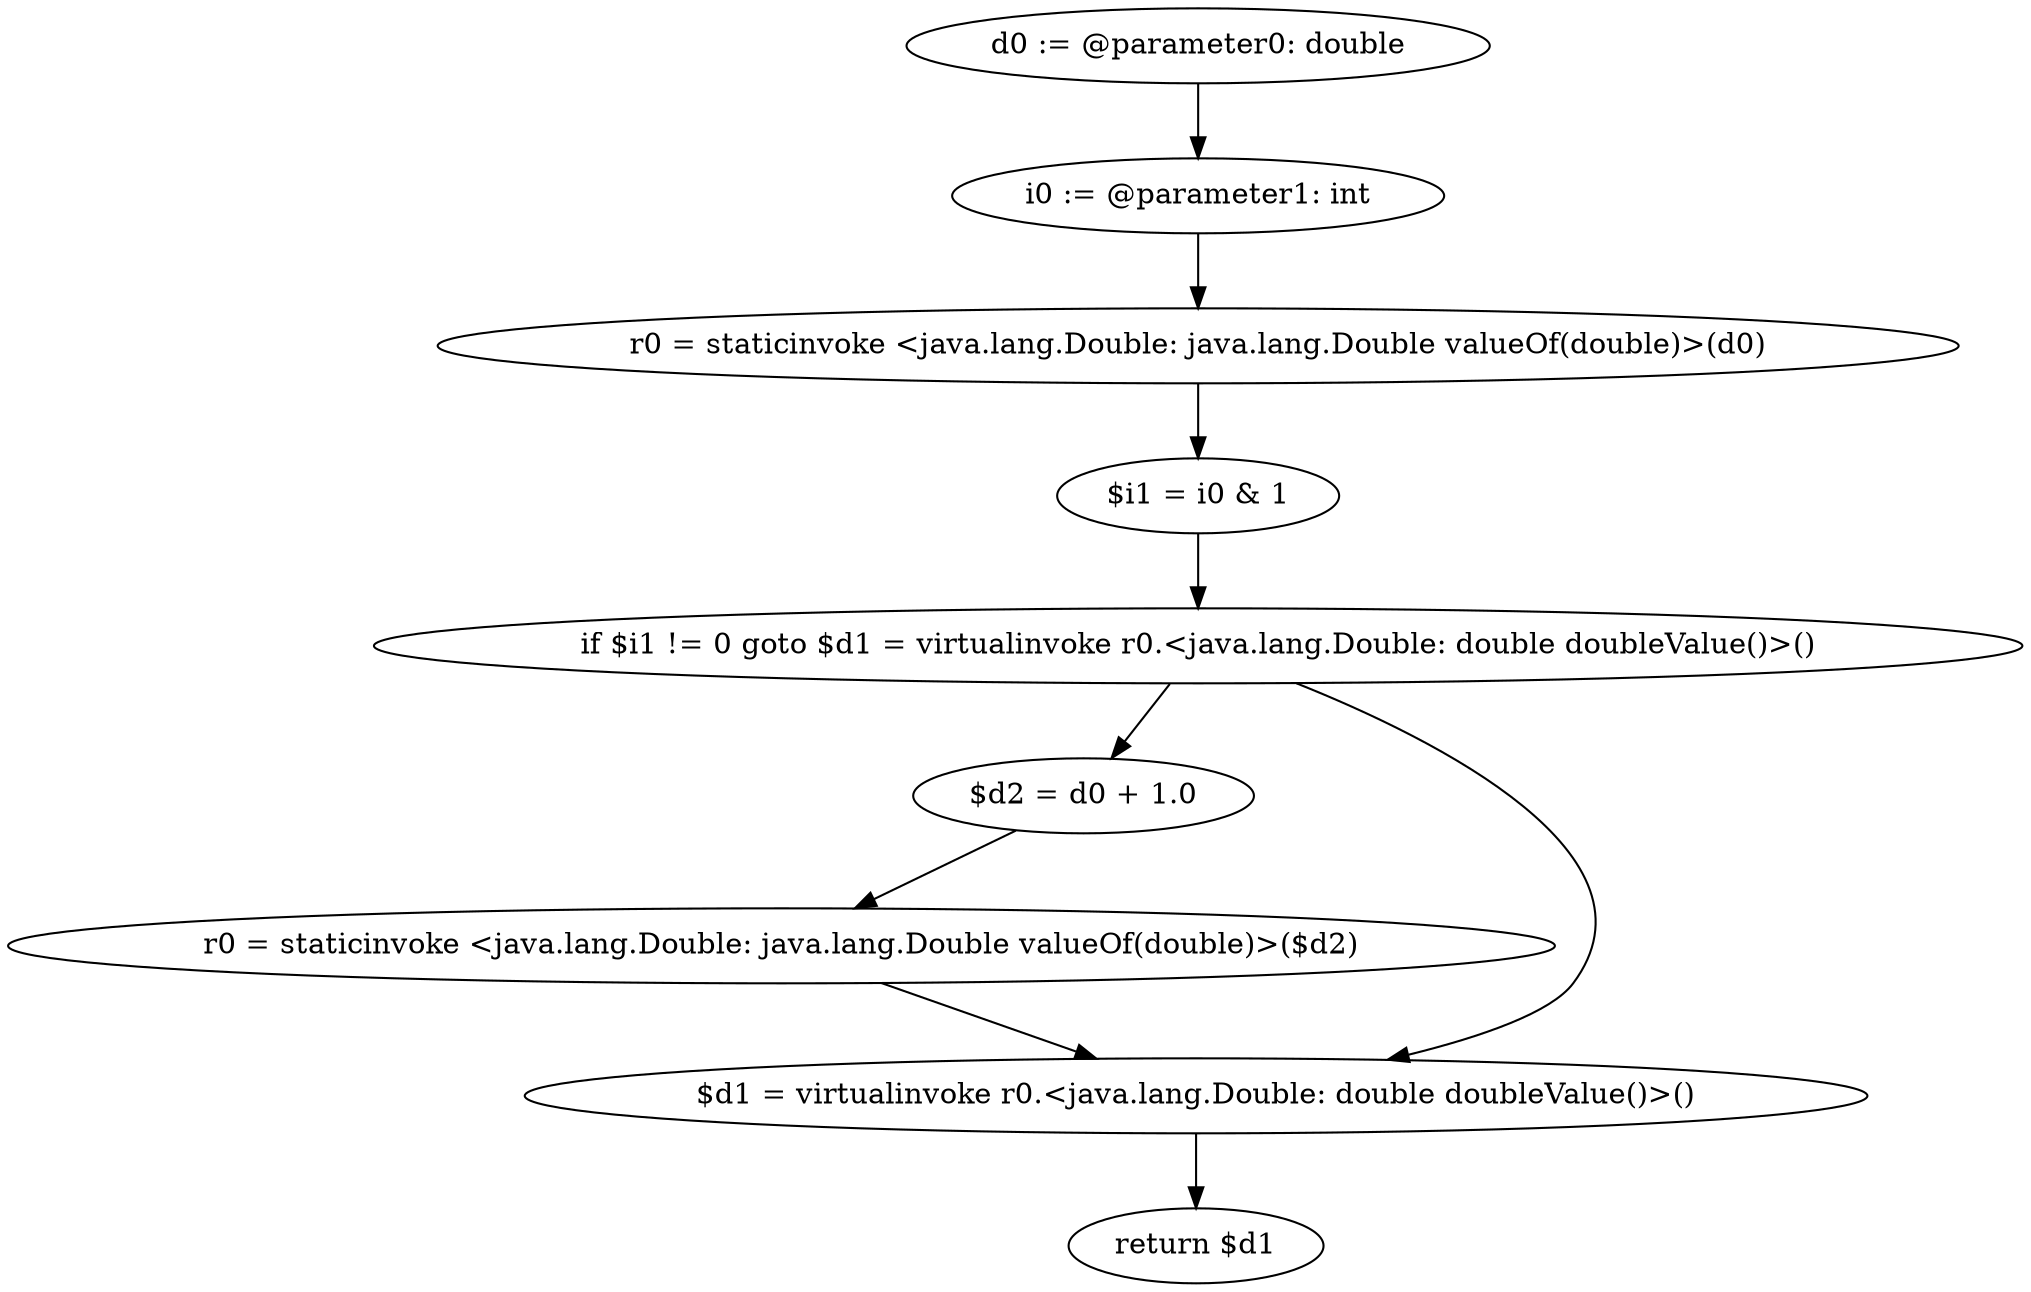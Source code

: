 digraph "unitGraph" {
    "d0 := @parameter0: double"
    "i0 := @parameter1: int"
    "r0 = staticinvoke <java.lang.Double: java.lang.Double valueOf(double)>(d0)"
    "$i1 = i0 & 1"
    "if $i1 != 0 goto $d1 = virtualinvoke r0.<java.lang.Double: double doubleValue()>()"
    "$d2 = d0 + 1.0"
    "r0 = staticinvoke <java.lang.Double: java.lang.Double valueOf(double)>($d2)"
    "$d1 = virtualinvoke r0.<java.lang.Double: double doubleValue()>()"
    "return $d1"
    "d0 := @parameter0: double"->"i0 := @parameter1: int";
    "i0 := @parameter1: int"->"r0 = staticinvoke <java.lang.Double: java.lang.Double valueOf(double)>(d0)";
    "r0 = staticinvoke <java.lang.Double: java.lang.Double valueOf(double)>(d0)"->"$i1 = i0 & 1";
    "$i1 = i0 & 1"->"if $i1 != 0 goto $d1 = virtualinvoke r0.<java.lang.Double: double doubleValue()>()";
    "if $i1 != 0 goto $d1 = virtualinvoke r0.<java.lang.Double: double doubleValue()>()"->"$d2 = d0 + 1.0";
    "if $i1 != 0 goto $d1 = virtualinvoke r0.<java.lang.Double: double doubleValue()>()"->"$d1 = virtualinvoke r0.<java.lang.Double: double doubleValue()>()";
    "$d2 = d0 + 1.0"->"r0 = staticinvoke <java.lang.Double: java.lang.Double valueOf(double)>($d2)";
    "r0 = staticinvoke <java.lang.Double: java.lang.Double valueOf(double)>($d2)"->"$d1 = virtualinvoke r0.<java.lang.Double: double doubleValue()>()";
    "$d1 = virtualinvoke r0.<java.lang.Double: double doubleValue()>()"->"return $d1";
}
